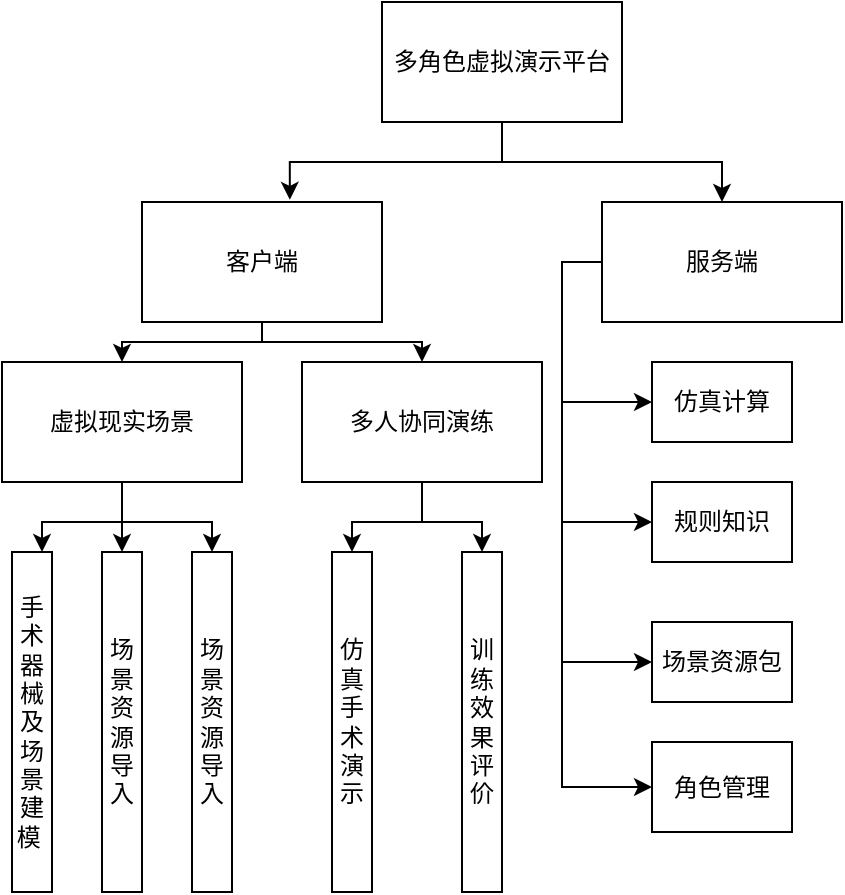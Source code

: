 <mxfile version="21.1.2" type="github">
  <diagram id="C5RBs43oDa-KdzZeNtuy" name="Page-1">
    <mxGraphModel dx="1259" dy="708" grid="0" gridSize="10" guides="1" tooltips="1" connect="1" arrows="1" fold="1" page="1" pageScale="1" pageWidth="827" pageHeight="1169" math="0" shadow="0">
      <root>
        <mxCell id="WIyWlLk6GJQsqaUBKTNV-0" />
        <mxCell id="WIyWlLk6GJQsqaUBKTNV-1" parent="WIyWlLk6GJQsqaUBKTNV-0" />
        <mxCell id="wouNu7mIaHIUvUKDP-52-9" style="edgeStyle=orthogonalEdgeStyle;rounded=0;orthogonalLoop=1;jettySize=auto;html=1;entryX=0.616;entryY=-0.018;entryDx=0;entryDy=0;entryPerimeter=0;" edge="1" parent="WIyWlLk6GJQsqaUBKTNV-1" source="wouNu7mIaHIUvUKDP-52-0" target="wouNu7mIaHIUvUKDP-52-1">
          <mxGeometry relative="1" as="geometry" />
        </mxCell>
        <mxCell id="wouNu7mIaHIUvUKDP-52-10" style="edgeStyle=orthogonalEdgeStyle;rounded=0;orthogonalLoop=1;jettySize=auto;html=1;exitX=0.5;exitY=1;exitDx=0;exitDy=0;entryX=0.5;entryY=0;entryDx=0;entryDy=0;" edge="1" parent="WIyWlLk6GJQsqaUBKTNV-1" source="wouNu7mIaHIUvUKDP-52-0" target="wouNu7mIaHIUvUKDP-52-2">
          <mxGeometry relative="1" as="geometry" />
        </mxCell>
        <mxCell id="wouNu7mIaHIUvUKDP-52-0" value="多角色虚拟演示平台" style="rounded=0;whiteSpace=wrap;html=1;" vertex="1" parent="WIyWlLk6GJQsqaUBKTNV-1">
          <mxGeometry x="350" y="90" width="120" height="60" as="geometry" />
        </mxCell>
        <mxCell id="wouNu7mIaHIUvUKDP-52-17" style="edgeStyle=orthogonalEdgeStyle;rounded=0;orthogonalLoop=1;jettySize=auto;html=1;" edge="1" parent="WIyWlLk6GJQsqaUBKTNV-1" source="wouNu7mIaHIUvUKDP-52-1" target="wouNu7mIaHIUvUKDP-52-7">
          <mxGeometry relative="1" as="geometry">
            <Array as="points">
              <mxPoint x="290" y="260" />
              <mxPoint x="370" y="260" />
            </Array>
          </mxGeometry>
        </mxCell>
        <mxCell id="wouNu7mIaHIUvUKDP-52-18" style="edgeStyle=orthogonalEdgeStyle;rounded=0;orthogonalLoop=1;jettySize=auto;html=1;" edge="1" parent="WIyWlLk6GJQsqaUBKTNV-1" source="wouNu7mIaHIUvUKDP-52-1" target="wouNu7mIaHIUvUKDP-52-8">
          <mxGeometry relative="1" as="geometry">
            <Array as="points">
              <mxPoint x="290" y="260" />
              <mxPoint x="220" y="260" />
            </Array>
          </mxGeometry>
        </mxCell>
        <mxCell id="wouNu7mIaHIUvUKDP-52-1" value="客户端" style="rounded=0;whiteSpace=wrap;html=1;" vertex="1" parent="WIyWlLk6GJQsqaUBKTNV-1">
          <mxGeometry x="230" y="190" width="120" height="60" as="geometry" />
        </mxCell>
        <mxCell id="wouNu7mIaHIUvUKDP-52-11" style="edgeStyle=orthogonalEdgeStyle;rounded=0;orthogonalLoop=1;jettySize=auto;html=1;exitX=0;exitY=0.5;exitDx=0;exitDy=0;entryX=0;entryY=0.5;entryDx=0;entryDy=0;" edge="1" parent="WIyWlLk6GJQsqaUBKTNV-1" source="wouNu7mIaHIUvUKDP-52-2" target="wouNu7mIaHIUvUKDP-52-4">
          <mxGeometry relative="1" as="geometry" />
        </mxCell>
        <mxCell id="wouNu7mIaHIUvUKDP-52-12" style="edgeStyle=orthogonalEdgeStyle;rounded=0;orthogonalLoop=1;jettySize=auto;html=1;entryX=0;entryY=0.5;entryDx=0;entryDy=0;" edge="1" parent="WIyWlLk6GJQsqaUBKTNV-1" source="wouNu7mIaHIUvUKDP-52-2" target="wouNu7mIaHIUvUKDP-52-5">
          <mxGeometry relative="1" as="geometry">
            <Array as="points">
              <mxPoint x="440" y="220" />
              <mxPoint x="440" y="350" />
            </Array>
          </mxGeometry>
        </mxCell>
        <mxCell id="wouNu7mIaHIUvUKDP-52-13" style="edgeStyle=orthogonalEdgeStyle;rounded=0;orthogonalLoop=1;jettySize=auto;html=1;entryX=0;entryY=0.5;entryDx=0;entryDy=0;" edge="1" parent="WIyWlLk6GJQsqaUBKTNV-1" source="wouNu7mIaHIUvUKDP-52-2" target="wouNu7mIaHIUvUKDP-52-6">
          <mxGeometry relative="1" as="geometry">
            <Array as="points">
              <mxPoint x="440" y="220" />
              <mxPoint x="440" y="420" />
            </Array>
          </mxGeometry>
        </mxCell>
        <mxCell id="wouNu7mIaHIUvUKDP-52-14" style="edgeStyle=orthogonalEdgeStyle;rounded=0;orthogonalLoop=1;jettySize=auto;html=1;entryX=0;entryY=0.5;entryDx=0;entryDy=0;" edge="1" parent="WIyWlLk6GJQsqaUBKTNV-1" source="wouNu7mIaHIUvUKDP-52-2" target="wouNu7mIaHIUvUKDP-52-3">
          <mxGeometry relative="1" as="geometry">
            <Array as="points">
              <mxPoint x="440" y="220" />
              <mxPoint x="440" y="483" />
            </Array>
          </mxGeometry>
        </mxCell>
        <mxCell id="wouNu7mIaHIUvUKDP-52-2" value="服务端" style="rounded=0;whiteSpace=wrap;html=1;" vertex="1" parent="WIyWlLk6GJQsqaUBKTNV-1">
          <mxGeometry x="460" y="190" width="120" height="60" as="geometry" />
        </mxCell>
        <mxCell id="wouNu7mIaHIUvUKDP-52-3" value="角色管理" style="rounded=0;whiteSpace=wrap;html=1;" vertex="1" parent="WIyWlLk6GJQsqaUBKTNV-1">
          <mxGeometry x="485" y="460" width="70" height="45" as="geometry" />
        </mxCell>
        <mxCell id="wouNu7mIaHIUvUKDP-52-4" value="仿真计算" style="rounded=0;whiteSpace=wrap;html=1;" vertex="1" parent="WIyWlLk6GJQsqaUBKTNV-1">
          <mxGeometry x="485" y="270" width="70" height="40" as="geometry" />
        </mxCell>
        <mxCell id="wouNu7mIaHIUvUKDP-52-5" value="规则知识" style="rounded=0;whiteSpace=wrap;html=1;" vertex="1" parent="WIyWlLk6GJQsqaUBKTNV-1">
          <mxGeometry x="485" y="330" width="70" height="40" as="geometry" />
        </mxCell>
        <mxCell id="wouNu7mIaHIUvUKDP-52-6" value="场景资源包" style="rounded=0;whiteSpace=wrap;html=1;" vertex="1" parent="WIyWlLk6GJQsqaUBKTNV-1">
          <mxGeometry x="485" y="400" width="70" height="40" as="geometry" />
        </mxCell>
        <mxCell id="wouNu7mIaHIUvUKDP-52-36" style="edgeStyle=orthogonalEdgeStyle;rounded=0;orthogonalLoop=1;jettySize=auto;html=1;entryX=0;entryY=0.5;entryDx=0;entryDy=0;" edge="1" parent="WIyWlLk6GJQsqaUBKTNV-1" source="wouNu7mIaHIUvUKDP-52-7" target="wouNu7mIaHIUvUKDP-52-21">
          <mxGeometry relative="1" as="geometry" />
        </mxCell>
        <mxCell id="wouNu7mIaHIUvUKDP-52-37" style="edgeStyle=orthogonalEdgeStyle;rounded=0;orthogonalLoop=1;jettySize=auto;html=1;entryX=0;entryY=0.5;entryDx=0;entryDy=0;" edge="1" parent="WIyWlLk6GJQsqaUBKTNV-1" source="wouNu7mIaHIUvUKDP-52-7" target="wouNu7mIaHIUvUKDP-52-23">
          <mxGeometry relative="1" as="geometry" />
        </mxCell>
        <mxCell id="wouNu7mIaHIUvUKDP-52-7" value="多人协同演练" style="rounded=0;whiteSpace=wrap;html=1;" vertex="1" parent="WIyWlLk6GJQsqaUBKTNV-1">
          <mxGeometry x="310" y="270" width="120" height="60" as="geometry" />
        </mxCell>
        <mxCell id="wouNu7mIaHIUvUKDP-52-31" style="edgeStyle=orthogonalEdgeStyle;rounded=0;orthogonalLoop=1;jettySize=auto;html=1;entryX=0;entryY=0.5;entryDx=0;entryDy=0;" edge="1" parent="WIyWlLk6GJQsqaUBKTNV-1" source="wouNu7mIaHIUvUKDP-52-8" target="wouNu7mIaHIUvUKDP-52-20">
          <mxGeometry relative="1" as="geometry" />
        </mxCell>
        <mxCell id="wouNu7mIaHIUvUKDP-52-34" style="edgeStyle=orthogonalEdgeStyle;rounded=0;orthogonalLoop=1;jettySize=auto;html=1;entryX=0;entryY=0.5;entryDx=0;entryDy=0;" edge="1" parent="WIyWlLk6GJQsqaUBKTNV-1" source="wouNu7mIaHIUvUKDP-52-8" target="wouNu7mIaHIUvUKDP-52-22">
          <mxGeometry relative="1" as="geometry" />
        </mxCell>
        <mxCell id="wouNu7mIaHIUvUKDP-52-35" style="edgeStyle=orthogonalEdgeStyle;rounded=0;orthogonalLoop=1;jettySize=auto;html=1;entryX=0;entryY=0.25;entryDx=0;entryDy=0;" edge="1" parent="WIyWlLk6GJQsqaUBKTNV-1" source="wouNu7mIaHIUvUKDP-52-8" target="wouNu7mIaHIUvUKDP-52-19">
          <mxGeometry relative="1" as="geometry" />
        </mxCell>
        <mxCell id="wouNu7mIaHIUvUKDP-52-8" value="虚拟现实场景" style="rounded=0;whiteSpace=wrap;html=1;" vertex="1" parent="WIyWlLk6GJQsqaUBKTNV-1">
          <mxGeometry x="160" y="270" width="120" height="60" as="geometry" />
        </mxCell>
        <mxCell id="wouNu7mIaHIUvUKDP-52-19" value="手术器械及场景建模&amp;nbsp;" style="rounded=0;whiteSpace=wrap;html=1;horizontal=0;rotation=90;" vertex="1" parent="WIyWlLk6GJQsqaUBKTNV-1">
          <mxGeometry x="90" y="440" width="170" height="20" as="geometry" />
        </mxCell>
        <mxCell id="wouNu7mIaHIUvUKDP-52-20" value="场景资源导入" style="rounded=0;whiteSpace=wrap;html=1;horizontal=0;rotation=90;" vertex="1" parent="WIyWlLk6GJQsqaUBKTNV-1">
          <mxGeometry x="135" y="440" width="170" height="20" as="geometry" />
        </mxCell>
        <mxCell id="wouNu7mIaHIUvUKDP-52-21" value="仿真手术演示" style="rounded=0;whiteSpace=wrap;html=1;horizontal=0;rotation=90;" vertex="1" parent="WIyWlLk6GJQsqaUBKTNV-1">
          <mxGeometry x="250" y="440" width="170" height="20" as="geometry" />
        </mxCell>
        <mxCell id="wouNu7mIaHIUvUKDP-52-22" value="场景资源导入" style="rounded=0;whiteSpace=wrap;html=1;horizontal=0;rotation=90;" vertex="1" parent="WIyWlLk6GJQsqaUBKTNV-1">
          <mxGeometry x="180" y="440" width="170" height="20" as="geometry" />
        </mxCell>
        <mxCell id="wouNu7mIaHIUvUKDP-52-23" value="训练效果评价" style="rounded=0;whiteSpace=wrap;html=1;horizontal=0;rotation=90;" vertex="1" parent="WIyWlLk6GJQsqaUBKTNV-1">
          <mxGeometry x="315" y="440" width="170" height="20" as="geometry" />
        </mxCell>
      </root>
    </mxGraphModel>
  </diagram>
</mxfile>
